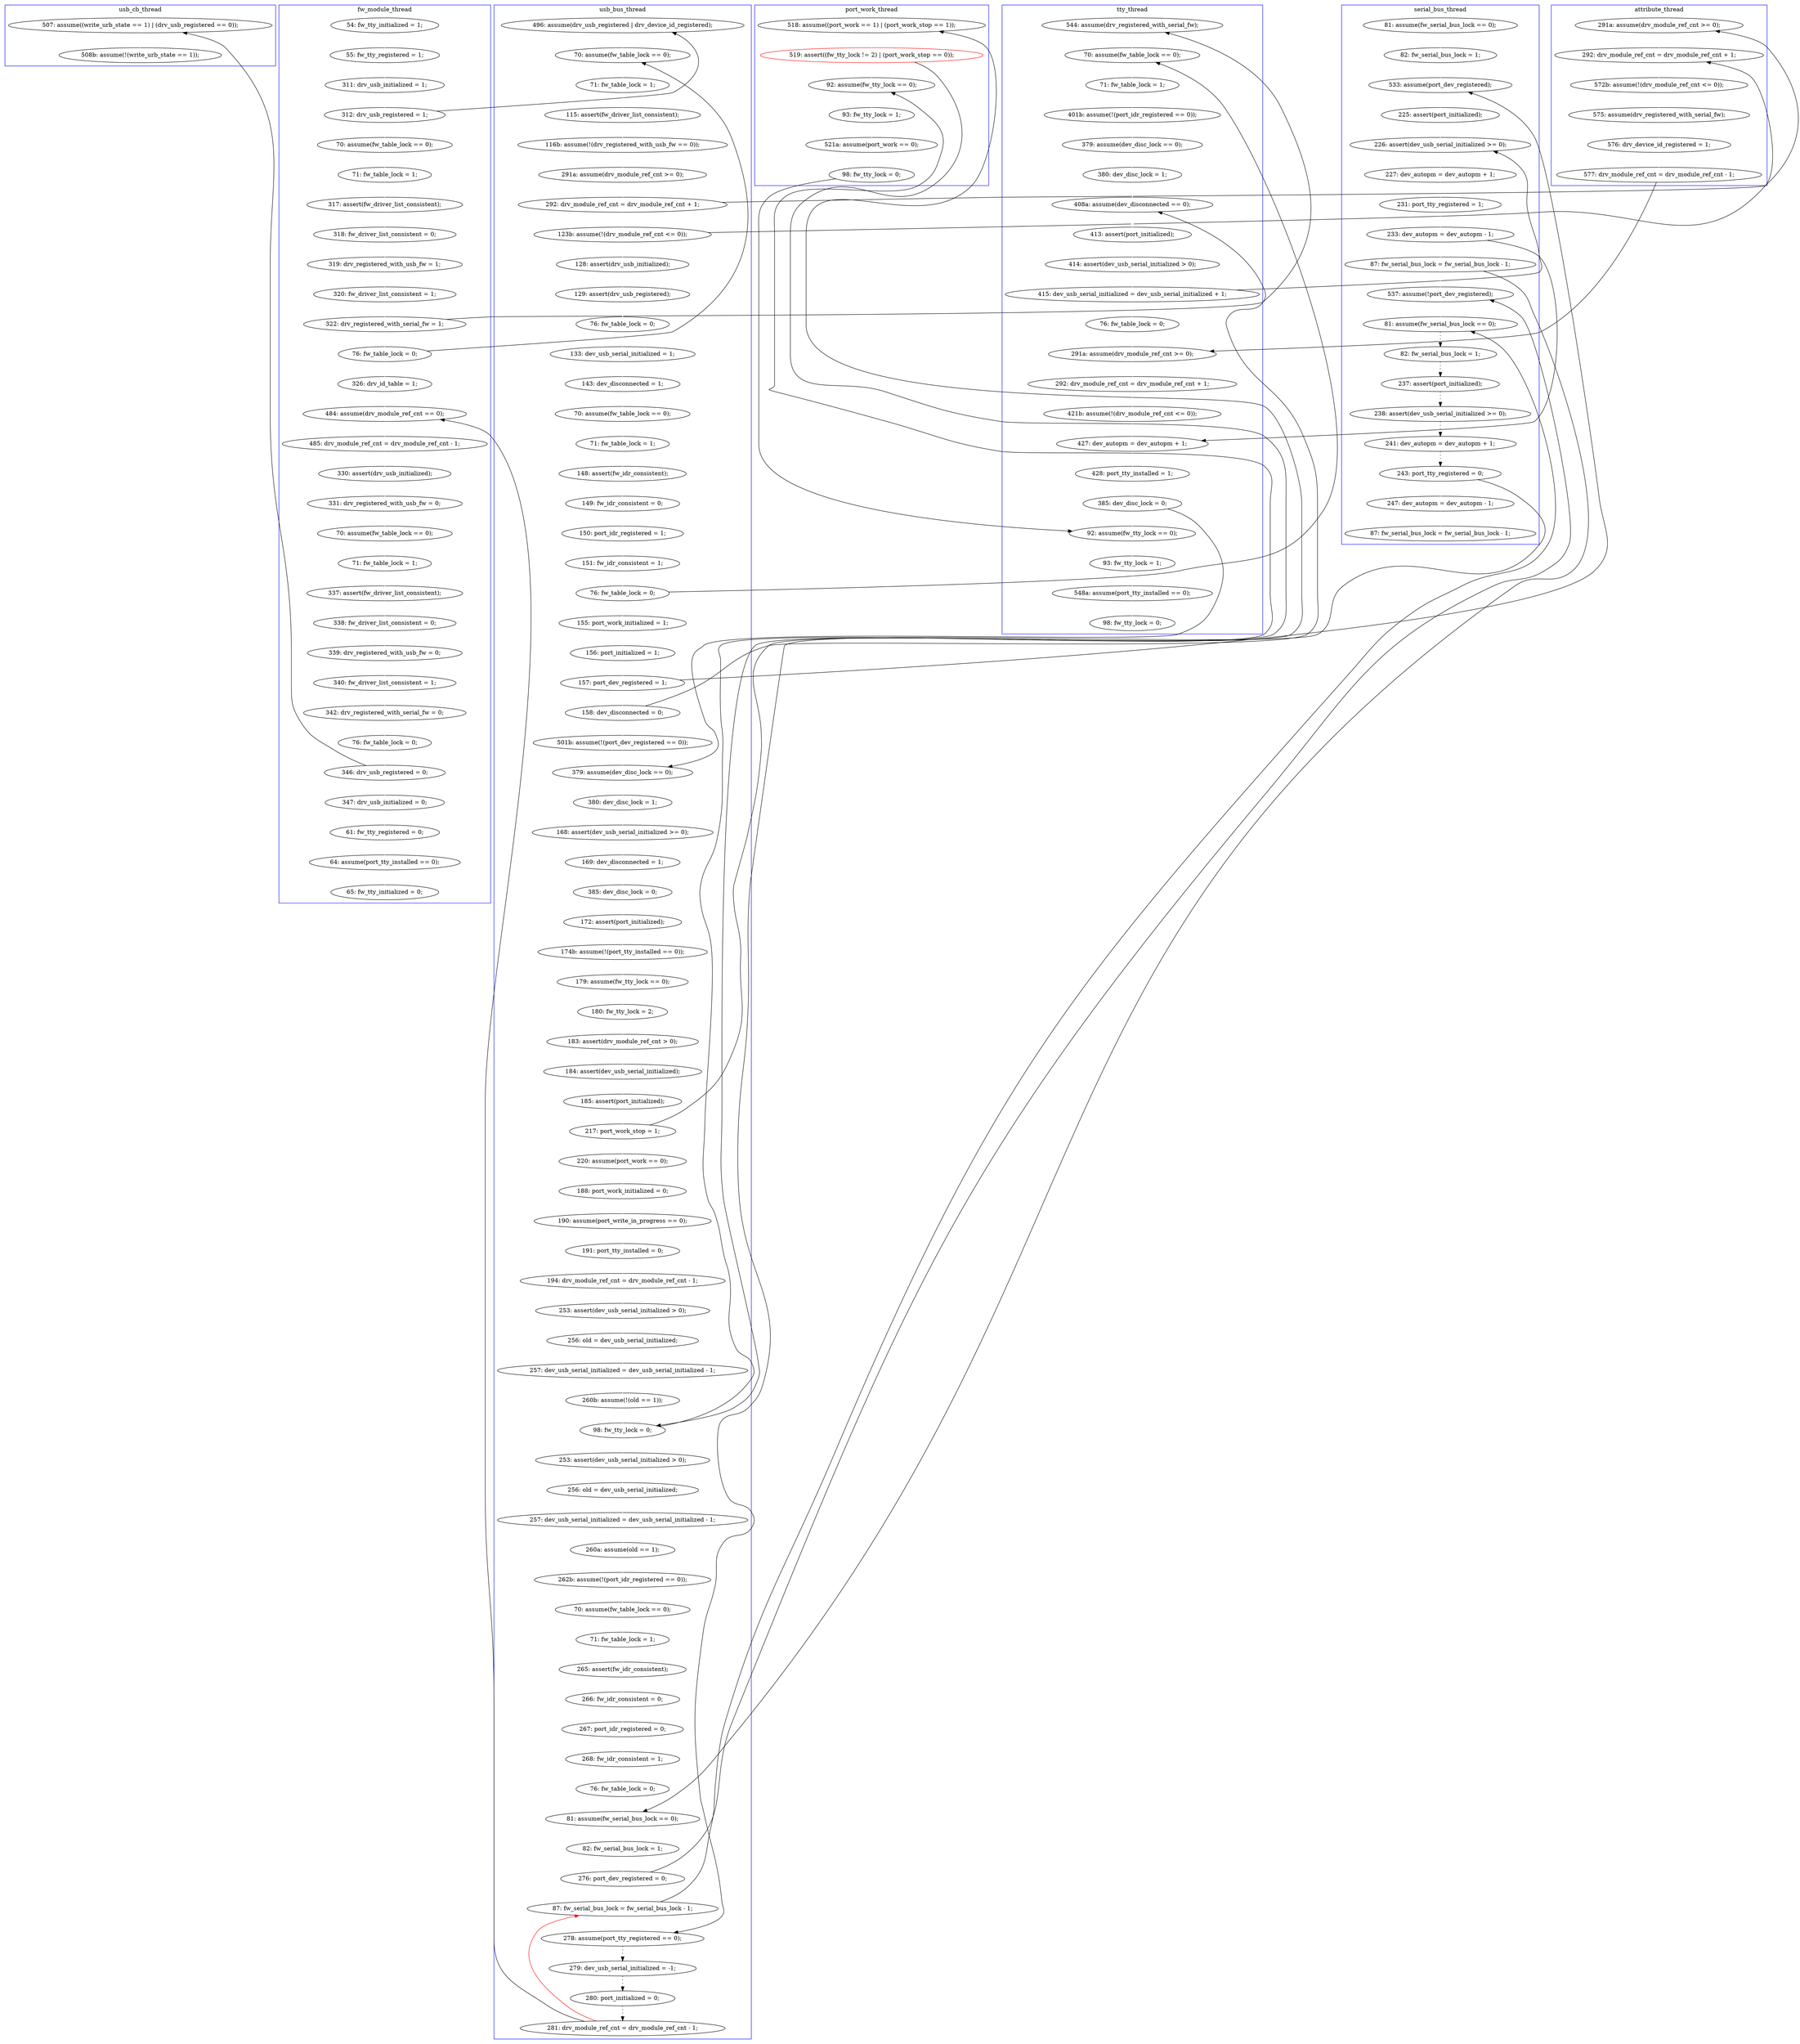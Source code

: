 digraph Counterexample {
	165 -> 167 [color = black, style = solid, constraint = false]
	76 -> 110 [color = black, style = solid, constraint = false]
	323 -> 327 [color = black, style = dotted]
	99 -> 100 [color = white, style = solid]
	296 -> 297 [color = black, style = solid, constraint = false]
	141 -> 156 [color = black, style = solid, constraint = false]
	131 -> 132 [color = black, style = solid, constraint = false]
	76 -> 77 [color = white, style = solid]
	220 -> 232 [color = white, style = solid]
	122 -> 132 [color = white, style = solid]
	231 -> 242 [color = white, style = solid]
	53 -> 55 [color = white, style = solid]
	167 -> 168 [color = white, style = solid]
	310 -> 311 [color = black, style = dotted]
	115 -> 117 [color = white, style = solid]
	345 -> 346 [color = white, style = solid]
	354 -> 356 [color = white, style = solid]
	309 -> 310 [color = black, style = dotted]
	265 -> 266 [color = white, style = solid]
	165 -> 171 [color = white, style = solid]
	194 -> 254 [color = white, style = solid]
	228 -> 229 [color = white, style = solid]
	216 -> 217 [color = white, style = solid]
	61 -> 159 [color = white, style = solid]
	304 -> 308 [color = black, style = dotted]
	269 -> 271 [color = white, style = solid]
	333 -> 334 [color = white, style = solid]
	222 -> 223 [color = white, style = solid]
	142 -> 164 [color = white, style = solid]
	117 -> 177 [color = black, style = solid, constraint = false]
	61 -> 63 [color = black, style = solid, constraint = false]
	118 -> 121 [color = white, style = solid]
	44 -> 48 [color = white, style = solid]
	208 -> 209 [color = white, style = solid]
	337 -> 338 [color = white, style = solid]
	113 -> 114 [color = white, style = solid]
	137 -> 139 [color = white, style = solid]
	274 -> 275 [color = white, style = solid]
	72 -> 73 [color = white, style = solid]
	140 -> 142 [color = black, style = solid, constraint = false]
	301 -> 303 [color = black, style = solid, constraint = false]
	346 -> 347 [color = white, style = solid]
	49 -> 51 [color = white, style = solid]
	267 -> 269 [color = white, style = solid]
	327 -> 301 [color = red, style = solid, constraint = false]
	73 -> 76 [color = white, style = solid]
	350 -> 353 [color = white, style = solid]
	301 -> 321 [color = white, style = solid]
	250 -> 253 [color = white, style = solid]
	171 -> 177 [color = white, style = solid]
	52 -> 53 [color = white, style = solid]
	209 -> 210 [color = white, style = solid]
	159 -> 329 [color = white, style = solid]
	184 -> 200 [color = white, style = solid]
	168 -> 183 [color = white, style = solid]
	177 -> 178 [color = white, style = solid]
	322 -> 323 [color = black, style = dotted]
	254 -> 255 [color = white, style = solid]
	200 -> 292 [color = black, style = solid, constraint = false]
	57 -> 122 [color = black, style = solid, constraint = false]
	308 -> 309 [color = black, style = dotted]
	253 -> 254 [color = black, style = solid, constraint = false]
	196 -> 199 [color = white, style = solid]
	121 -> 123 [color = white, style = solid]
	55 -> 57 [color = white, style = solid]
	211 -> 212 [color = white, style = solid]
	51 -> 52 [color = white, style = solid]
	212 -> 213 [color = white, style = solid]
	353 -> 354 [color = black, style = solid, constraint = false]
	321 -> 322 [color = black, style = dotted]
	291 -> 328 [color = white, style = solid]
	277 -> 278 [color = white, style = solid]
	47 -> 63 [color = white, style = solid]
	140 -> 141 [color = white, style = solid]
	149 -> 150 [color = white, style = solid]
	292 -> 293 [color = white, style = solid]
	164 -> 167 [color = white, style = solid]
	246 -> 247 [color = white, style = solid]
	123 -> 131 [color = white, style = solid]
	182 -> 189 [color = white, style = solid]
	64 -> 66 [color = white, style = solid]
	367 -> 368 [color = white, style = solid]
	48 -> 49 [color = white, style = solid]
	93 -> 104 [color = white, style = solid]
	139 -> 140 [color = white, style = solid]
	109 -> 110 [color = white, style = solid]
	223 -> 227 [color = white, style = solid]
	204 -> 206 [color = white, style = solid]
	334 -> 337 [color = white, style = solid]
	104 -> 105 [color = white, style = solid]
	133 -> 138 [color = white, style = solid]
	296 -> 301 [color = white, style = solid]
	66 -> 68 [color = white, style = solid]
	283 -> 292 [color = white, style = solid]
	293 -> 296 [color = white, style = solid]
	216 -> 220 [color = black, style = solid, constraint = false]
	206 -> 208 [color = white, style = solid]
	344 -> 345 [color = white, style = solid]
	232 -> 242 [color = black, style = solid, constraint = false]
	194 -> 195 [color = black, style = solid, constraint = false]
	280 -> 283 [color = white, style = solid]
	271 -> 274 [color = white, style = solid]
	146 -> 195 [color = white, style = solid]
	37 -> 38 [color = white, style = solid]
	219 -> 221 [color = white, style = solid]
	242 -> 246 [color = black, style = solid, constraint = false]
	329 -> 330 [color = white, style = solid]
	63 -> 64 [color = white, style = solid]
	278 -> 279 [color = white, style = solid]
	201 -> 204 [color = white, style = solid]
	38 -> 42 [color = white, style = solid]
	247 -> 250 [color = white, style = solid]
	83 -> 93 [color = white, style = solid]
	114 -> 115 [color = white, style = solid]
	81 -> 83 [color = white, style = solid]
	275 -> 277 [color = white, style = solid]
	195 -> 196 [color = white, style = solid]
	330 -> 333 [color = white, style = solid]
	199 -> 201 [color = white, style = solid]
	232 -> 246 [color = white, style = solid]
	338 -> 342 [color = white, style = solid]
	229 -> 231 [color = white, style = solid]
	266 -> 267 [color = white, style = solid]
	184 -> 189 [color = black, style = solid, constraint = false]
	217 -> 219 [color = white, style = solid]
	200 -> 297 [color = white, style = solid]
	255 -> 291 [color = white, style = solid]
	156 -> 157 [color = white, style = solid]
	311 -> 321 [color = black, style = solid, constraint = false]
	279 -> 280 [color = white, style = solid]
	353 -> 359 [color = white, style = solid]
	150 -> 156 [color = white, style = solid]
	116 -> 118 [color = white, style = solid]
	132 -> 133 [color = white, style = solid]
	44 -> 47 [color = black, style = solid, constraint = false]
	297 -> 303 [color = white, style = solid]
	303 -> 304 [color = black, style = dotted]
	141 -> 146 [color = white, style = solid]
	100 -> 142 [color = white, style = solid]
	242 -> 265 [color = white, style = solid]
	68 -> 72 [color = white, style = solid]
	316 -> 320 [color = white, style = solid]
	157 -> 160 [color = white, style = solid]
	160 -> 165 [color = white, style = solid]
	178 -> 182 [color = white, style = solid]
	42 -> 44 [color = white, style = solid]
	189 -> 190 [color = white, style = solid]
	359 -> 365 [color = white, style = solid]
	138 -> 149 [color = white, style = solid]
	342 -> 344 [color = white, style = solid]
	311 -> 316 [color = white, style = solid]
	110 -> 113 [color = white, style = solid]
	78 -> 81 [color = white, style = solid]
	327 -> 329 [color = black, style = solid, constraint = false]
	365 -> 367 [color = white, style = solid]
	57 -> 61 [color = white, style = solid]
	105 -> 116 [color = white, style = solid]
	221 -> 222 [color = white, style = solid]
	131 -> 137 [color = white, style = solid]
	190 -> 194 [color = white, style = solid]
	183 -> 184 [color = white, style = solid]
	213 -> 216 [color = white, style = solid]
	77 -> 78 [color = white, style = solid]
	227 -> 228 [color = white, style = solid]
	210 -> 211 [color = white, style = solid]
	73 -> 109 [color = black, style = solid, constraint = false]
	347 -> 350 [color = white, style = solid]
	subgraph cluster6 {
		label = usb_cb_thread
		color = blue
		356  [label = "508b: assume(!(write_urb_state == 1));"]
		354  [label = "507: assume((write_urb_state == 1) | (drv_usb_registered == 0));"]
	}
	subgraph cluster5 {
		label = attribute_thread
		color = blue
		109  [label = "291a: assume(drv_module_ref_cnt >= 0);"]
		114  [label = "575: assume(drv_registered_with_serial_fw);"]
		115  [label = "576: drv_device_id_registered = 1;"]
		113  [label = "572b: assume(!(drv_module_ref_cnt <= 0));"]
		110  [label = "292: drv_module_ref_cnt = drv_module_ref_cnt + 1;"]
		117  [label = "577: drv_module_ref_cnt = drv_module_ref_cnt - 1;"]
	}
	subgraph cluster3 {
		label = serial_bus_thread
		color = blue
		167  [label = "226: assert(dev_usb_serial_initialized >= 0);"]
		142  [label = "533: assume(port_dev_registered);"]
		164  [label = "225: assert(port_initialized);"]
		304  [label = "82: fw_serial_bus_lock = 1;"]
		310  [label = "241: dev_autopm = dev_autopm + 1;"]
		320  [label = "87: fw_serial_bus_lock = fw_serial_bus_lock - 1;"]
		316  [label = "247: dev_autopm = dev_autopm - 1;"]
		303  [label = "81: assume(fw_serial_bus_lock == 0);"]
		297  [label = "537: assume(!port_dev_registered);"]
		99  [label = "81: assume(fw_serial_bus_lock == 0);"]
		309  [label = "238: assert(dev_usb_serial_initialized >= 0);"]
		168  [label = "227: dev_autopm = dev_autopm + 1;"]
		311  [label = "243: port_tty_registered = 0;"]
		308  [label = "237: assert(port_initialized);"]
		183  [label = "231: port_tty_registered = 1;"]
		184  [label = "233: dev_autopm = dev_autopm - 1;"]
		200  [label = "87: fw_serial_bus_lock = fw_serial_bus_lock - 1;"]
		100  [label = "82: fw_serial_bus_lock = 1;"]
	}
	subgraph cluster7 {
		label = port_work_thread
		color = blue
		220  [label = "518: assume((port_work == 1) | (port_work_stop == 1));"]
		253  [label = "98: fw_tty_lock = 0;"]
		250  [label = "521a: assume(port_work == 0);"]
		247  [label = "93: fw_tty_lock = 1;"]
		232  [label = "519: assert((fw_tty_lock != 2) | (port_work_stop == 0));", color = red]
		246  [label = "92: assume(fw_tty_lock == 0);"]
	}
	subgraph cluster4 {
		label = tty_thread
		color = blue
		171  [label = "76: fw_table_lock = 0;"]
		138  [label = "401b: assume(!(port_idr_registered == 0));"]
		254  [label = "92: assume(fw_tty_lock == 0);"]
		156  [label = "408a: assume(dev_disconnected == 0);"]
		150  [label = "380: dev_disc_lock = 1;"]
		160  [label = "414: assert(dev_usb_serial_initialized > 0);"]
		255  [label = "93: fw_tty_lock = 1;"]
		328  [label = "98: fw_tty_lock = 0;"]
		194  [label = "385: dev_disc_lock = 0;"]
		189  [label = "427: dev_autopm = dev_autopm + 1;"]
		178  [label = "292: drv_module_ref_cnt = drv_module_ref_cnt + 1;"]
		133  [label = "71: fw_table_lock = 1;"]
		122  [label = "544: assume(drv_registered_with_serial_fw);"]
		132  [label = "70: assume(fw_table_lock == 0);"]
		182  [label = "421b: assume(!(drv_module_ref_cnt <= 0));"]
		177  [label = "291a: assume(drv_module_ref_cnt >= 0);"]
		157  [label = "413: assert(port_initialized);"]
		165  [label = "415: dev_usb_serial_initialized = dev_usb_serial_initialized + 1;"]
		149  [label = "379: assume(dev_disc_lock == 0);"]
		190  [label = "428: port_tty_installed = 1;"]
		291  [label = "548a: assume(port_tty_installed == 0);"]
	}
	subgraph cluster1 {
		label = fw_module_thread
		color = blue
		338  [label = "71: fw_table_lock = 1;"]
		55  [label = "320: fw_driver_list_consistent = 1;"]
		49  [label = "71: fw_table_lock = 1;"]
		346  [label = "340: fw_driver_list_consistent = 1;"]
		37  [label = "54: fw_tty_initialized = 1;"]
		342  [label = "337: assert(fw_driver_list_consistent);"]
		350  [label = "76: fw_table_lock = 0;"]
		159  [label = "326: drv_id_table = 1;"]
		52  [label = "318: fw_driver_list_consistent = 0;"]
		365  [label = "61: fw_tty_registered = 0;"]
		57  [label = "322: drv_registered_with_serial_fw = 1;"]
		51  [label = "317: assert(fw_driver_list_consistent);"]
		334  [label = "331: drv_registered_with_usb_fw = 0;"]
		333  [label = "330: assert(drv_usb_initialized);"]
		353  [label = "346: drv_usb_registered = 0;"]
		38  [label = "55: fw_tty_registered = 1;"]
		48  [label = "70: assume(fw_table_lock == 0);"]
		329  [label = "484: assume(drv_module_ref_cnt == 0);"]
		359  [label = "347: drv_usb_initialized = 0;"]
		345  [label = "339: drv_registered_with_usb_fw = 0;"]
		61  [label = "76: fw_table_lock = 0;"]
		42  [label = "311: drv_usb_initialized = 1;"]
		44  [label = "312: drv_usb_registered = 1;"]
		337  [label = "70: assume(fw_table_lock == 0);"]
		53  [label = "319: drv_registered_with_usb_fw = 1;"]
		367  [label = "64: assume(port_tty_installed == 0);"]
		368  [label = "65: fw_tty_initialized = 0;"]
		330  [label = "485: drv_module_ref_cnt = drv_module_ref_cnt - 1;"]
		347  [label = "342: drv_registered_with_serial_fw = 0;"]
		344  [label = "338: fw_driver_list_consistent = 0;"]
	}
	subgraph cluster2 {
		label = usb_bus_thread
		color = blue
		213  [label = "185: assert(port_initialized);"]
		121  [label = "150: port_idr_registered = 1;"]
		81  [label = "76: fw_table_lock = 0;"]
		199  [label = "168: assert(dev_usb_serial_initialized >= 0);"]
		83  [label = "133: dev_usb_serial_initialized = 1;"]
		204  [label = "385: dev_disc_lock = 0;"]
		219  [label = "188: port_work_initialized = 0;"]
		221  [label = "190: assume(port_write_in_progress == 0);"]
		211  [label = "183: assert(drv_module_ref_cnt > 0);"]
		210  [label = "180: fw_tty_lock = 2;"]
		323  [label = "280: port_initialized = 0;"]
		104  [label = "70: assume(fw_table_lock == 0);"]
		267  [label = "257: dev_usb_serial_initialized = dev_usb_serial_initialized - 1;"]
		216  [label = "217: port_work_stop = 1;"]
		322  [label = "279: dev_usb_serial_initialized = -1;"]
		105  [label = "71: fw_table_lock = 1;"]
		208  [label = "174b: assume(!(port_tty_installed == 0));"]
		72  [label = "291a: assume(drv_module_ref_cnt >= 0);"]
		118  [label = "149: fw_idr_consistent = 0;"]
		66  [label = "115: assert(fw_driver_list_consistent);"]
		77  [label = "128: assert(drv_usb_initialized);"]
		321  [label = "278: assume(port_tty_registered == 0);"]
		301  [label = "87: fw_serial_bus_lock = fw_serial_bus_lock - 1;"]
		242  [label = "98: fw_tty_lock = 0;"]
		76  [label = "123b: assume(!(drv_module_ref_cnt <= 0));"]
		265  [label = "253: assert(dev_usb_serial_initialized > 0);"]
		279  [label = "267: port_idr_registered = 0;"]
		296  [label = "276: port_dev_registered = 0;"]
		277  [label = "265: assert(fw_idr_consistent);"]
		222  [label = "191: port_tty_installed = 0;"]
		73  [label = "292: drv_module_ref_cnt = drv_module_ref_cnt + 1;"]
		64  [label = "71: fw_table_lock = 1;"]
		93  [label = "143: dev_disconnected = 1;"]
		201  [label = "169: dev_disconnected = 1;"]
		139  [label = "156: port_initialized = 1;"]
		227  [label = "253: assert(dev_usb_serial_initialized > 0);"]
		327  [label = "281: drv_module_ref_cnt = drv_module_ref_cnt - 1;"]
		47  [label = "496: assume(drv_usb_registered | drv_device_id_registered);"]
		266  [label = "256: old = dev_usb_serial_initialized;"]
		141  [label = "158: dev_disconnected = 0;"]
		131  [label = "76: fw_table_lock = 0;"]
		229  [label = "257: dev_usb_serial_initialized = dev_usb_serial_initialized - 1;"]
		231  [label = "260b: assume(!(old == 1));"]
		146  [label = "501b: assume(!(port_dev_registered == 0));"]
		78  [label = "129: assert(drv_usb_registered);"]
		293  [label = "82: fw_serial_bus_lock = 1;"]
		274  [label = "70: assume(fw_table_lock == 0);"]
		283  [label = "76: fw_table_lock = 0;"]
		206  [label = "172: assert(port_initialized);"]
		123  [label = "151: fw_idr_consistent = 1;"]
		269  [label = "260a: assume(old == 1);"]
		275  [label = "71: fw_table_lock = 1;"]
		209  [label = "179: assume(fw_tty_lock == 0);"]
		212  [label = "184: assert(dev_usb_serial_initialized);"]
		137  [label = "155: port_work_initialized = 1;"]
		228  [label = "256: old = dev_usb_serial_initialized;"]
		223  [label = "194: drv_module_ref_cnt = drv_module_ref_cnt - 1;"]
		292  [label = "81: assume(fw_serial_bus_lock == 0);"]
		68  [label = "116b: assume(!(drv_registered_with_usb_fw == 0));"]
		116  [label = "148: assert(fw_idr_consistent);"]
		140  [label = "157: port_dev_registered = 1;"]
		195  [label = "379: assume(dev_disc_lock == 0);"]
		63  [label = "70: assume(fw_table_lock == 0);"]
		196  [label = "380: dev_disc_lock = 1;"]
		217  [label = "220: assume(port_work == 0);"]
		271  [label = "262b: assume(!(port_idr_registered == 0));"]
		280  [label = "268: fw_idr_consistent = 1;"]
		278  [label = "266: fw_idr_consistent = 0;"]
	}
}